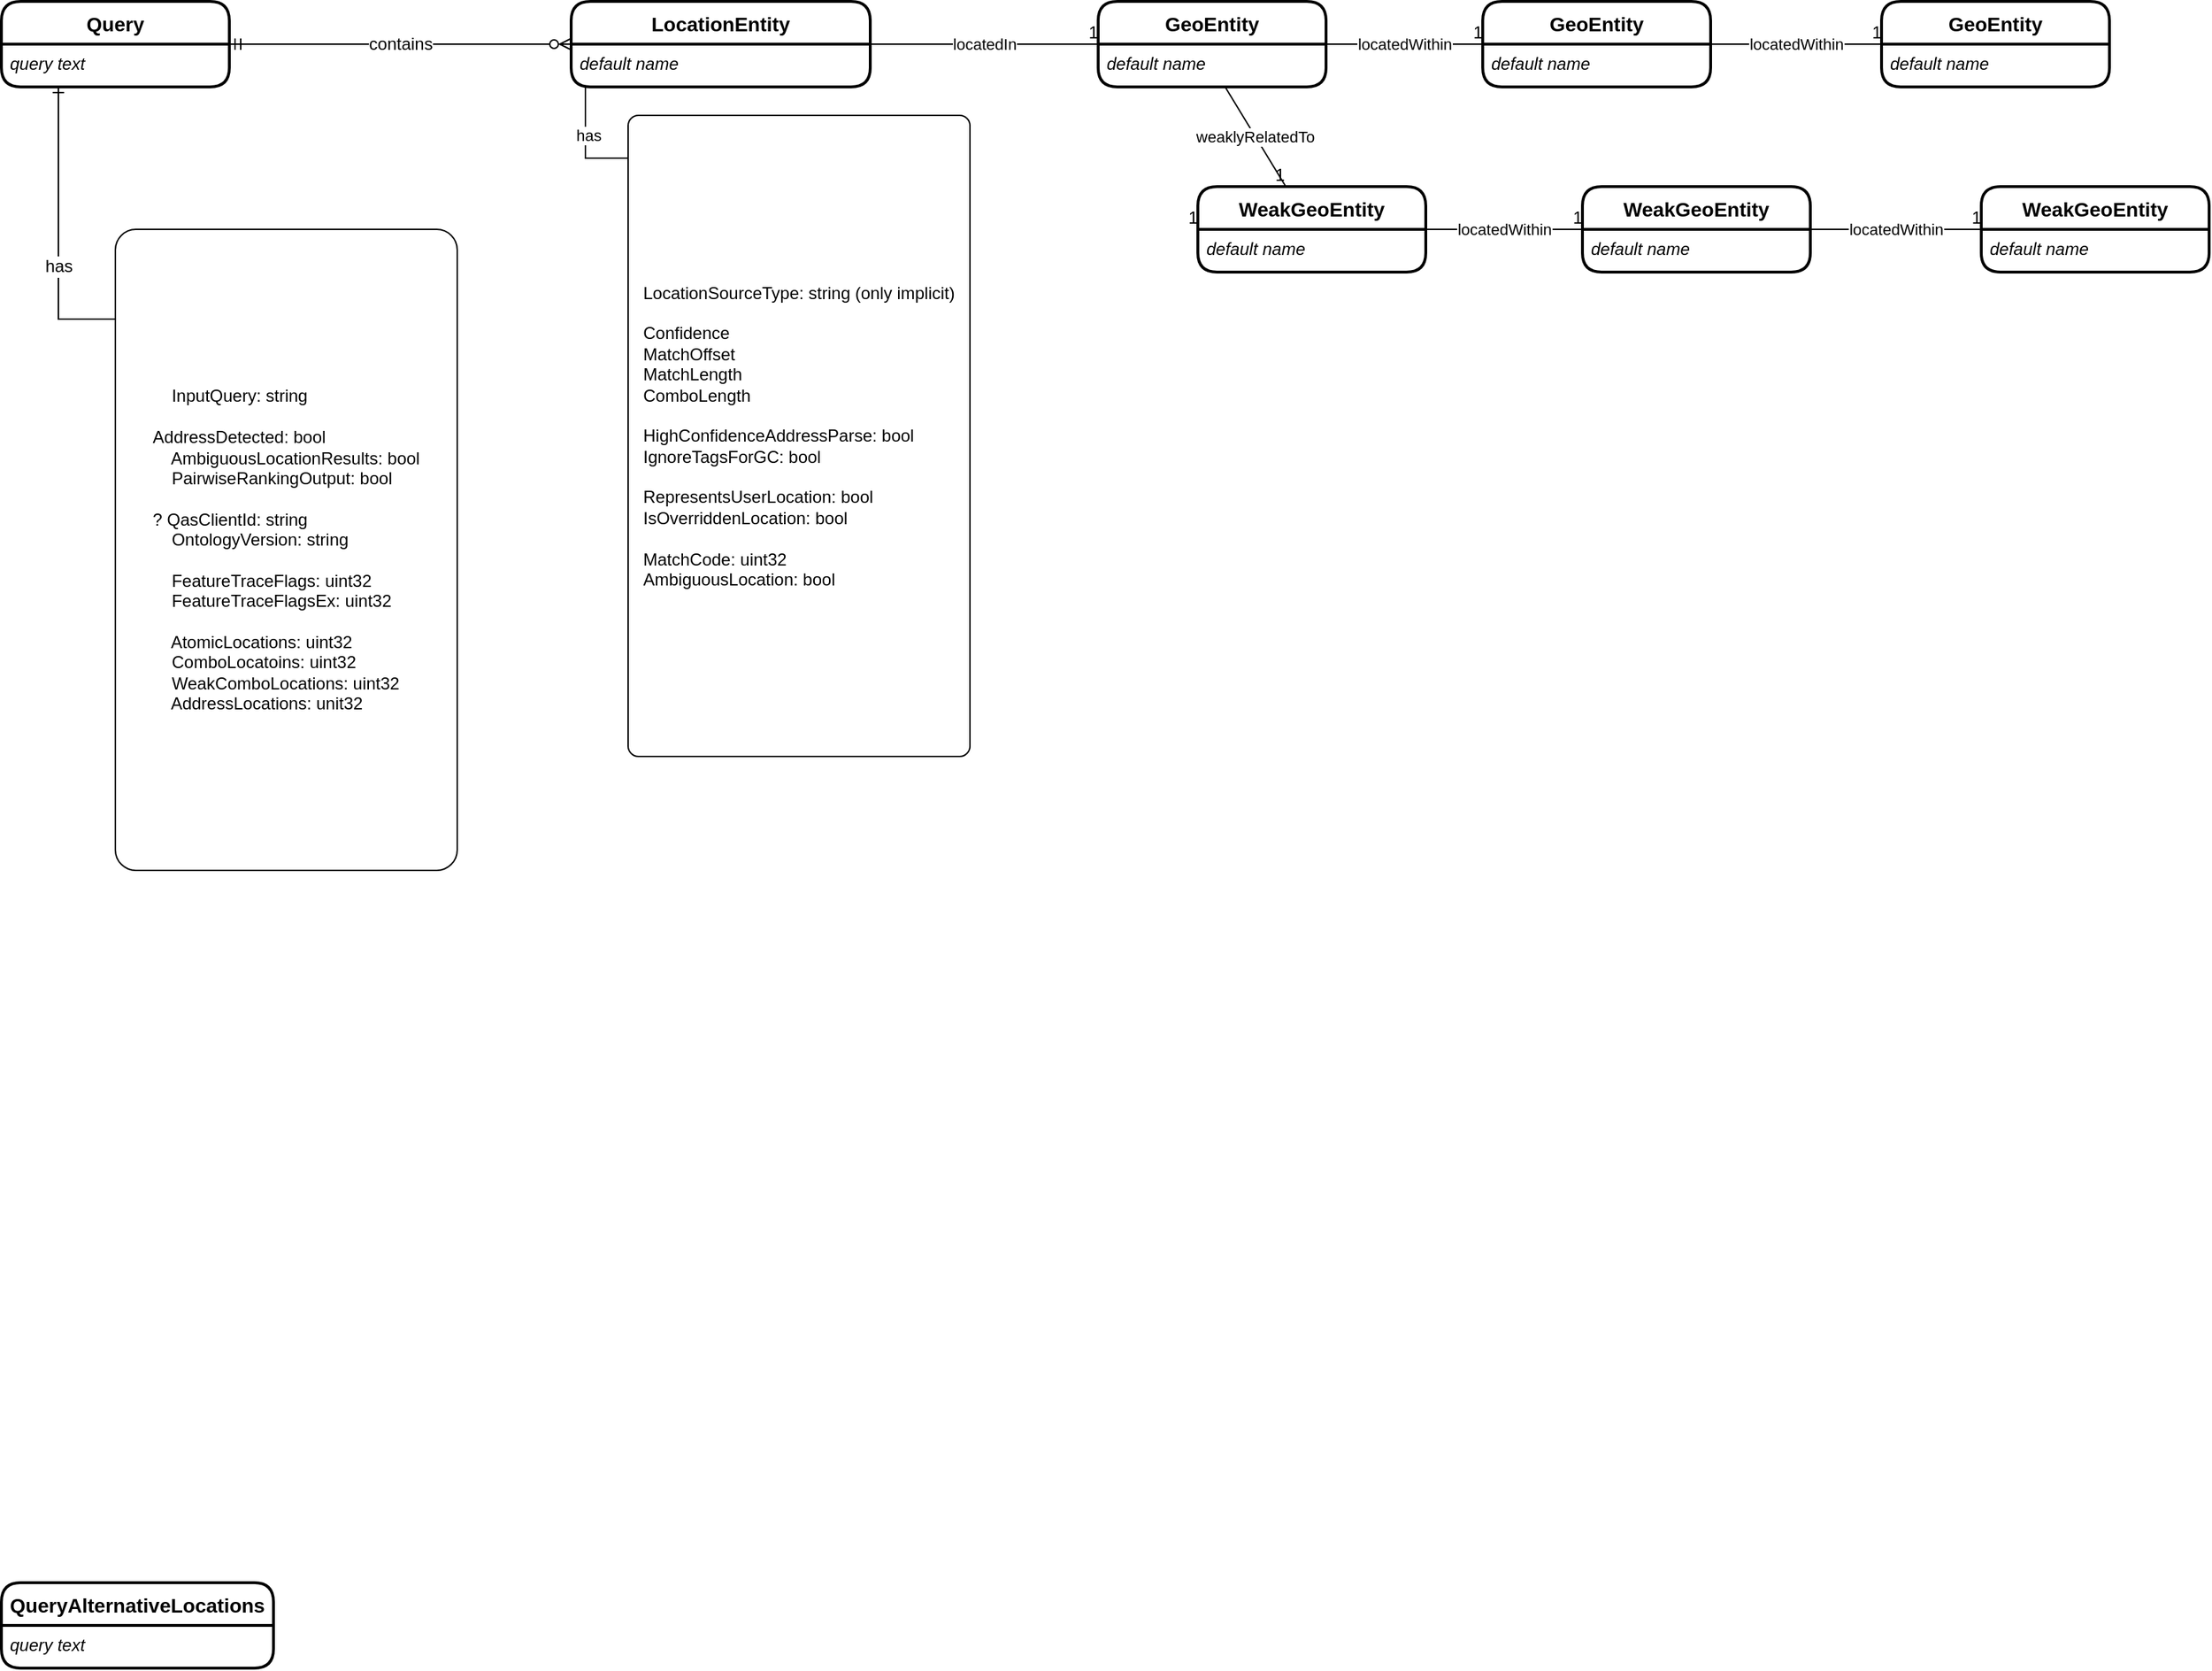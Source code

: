<mxfile version="16.5.5" type="github">
  <diagram id="R2lEEEUBdFMjLlhIrx00" name="Page-1">
    <mxGraphModel dx="1422" dy="794" grid="1" gridSize="10" guides="1" tooltips="1" connect="1" arrows="1" fold="1" page="1" pageScale="1" pageWidth="850" pageHeight="1100" math="0" shadow="0" extFonts="Permanent Marker^https://fonts.googleapis.com/css?family=Permanent+Marker">
      <root>
        <mxCell id="0" />
        <mxCell id="1" parent="0" />
        <mxCell id="Tg9toBIDy_47bG0WhnQ1-31" value="Query" style="swimlane;childLayout=stackLayout;horizontal=1;startSize=30;horizontalStack=0;rounded=1;fontSize=14;fontStyle=1;strokeWidth=2;resizeParent=0;resizeLast=1;shadow=0;dashed=0;align=center;" vertex="1" parent="1">
          <mxGeometry x="40" y="40" width="160" height="60" as="geometry" />
        </mxCell>
        <mxCell id="Tg9toBIDy_47bG0WhnQ1-32" value="query text" style="align=left;strokeColor=none;fillColor=none;spacingLeft=4;fontSize=12;verticalAlign=top;resizable=0;rotatable=0;part=1;fontStyle=2" vertex="1" parent="Tg9toBIDy_47bG0WhnQ1-31">
          <mxGeometry y="30" width="160" height="30" as="geometry" />
        </mxCell>
        <mxCell id="Tg9toBIDy_47bG0WhnQ1-35" value="QueryAlternativeLocations" style="swimlane;childLayout=stackLayout;horizontal=1;startSize=30;horizontalStack=0;rounded=1;fontSize=14;fontStyle=1;strokeWidth=2;resizeParent=0;resizeLast=1;shadow=0;dashed=0;align=center;" vertex="1" parent="1">
          <mxGeometry x="40" y="1150" width="191" height="60" as="geometry" />
        </mxCell>
        <mxCell id="Tg9toBIDy_47bG0WhnQ1-36" value="query text" style="align=left;strokeColor=none;fillColor=none;spacingLeft=4;fontSize=12;verticalAlign=top;resizable=0;rotatable=0;part=1;fontStyle=2" vertex="1" parent="Tg9toBIDy_47bG0WhnQ1-35">
          <mxGeometry y="30" width="191" height="30" as="geometry" />
        </mxCell>
        <mxCell id="Tg9toBIDy_47bG0WhnQ1-38" value="&lt;div style=&quot;text-align: left&quot;&gt;&lt;span&gt;&amp;nbsp; &amp;nbsp; InputQuery: string&lt;/span&gt;&lt;/div&gt;&lt;div style=&quot;text-align: left&quot;&gt;&lt;span&gt;&lt;br&gt;&lt;/span&gt;&lt;/div&gt;&lt;div style=&quot;text-align: left&quot;&gt;&lt;span&gt;AddressDetected: bool&lt;/span&gt;&lt;/div&gt;&lt;div style=&quot;text-align: left&quot;&gt;&lt;span&gt;&amp;nbsp; &amp;nbsp; AmbiguousLocationResults: bool&lt;/span&gt;&lt;/div&gt;&lt;div style=&quot;text-align: left&quot;&gt;&lt;span&gt;&amp;nbsp; &amp;nbsp; PairwiseRankingOutput: bool&lt;/span&gt;&lt;/div&gt;&lt;div style=&quot;text-align: left&quot;&gt;&lt;span&gt;&lt;br&gt;&lt;/span&gt;&lt;/div&gt;&lt;div style=&quot;text-align: left&quot;&gt;&lt;span&gt;? QasClientId: string&lt;/span&gt;&lt;/div&gt;&lt;div style=&quot;text-align: left&quot;&gt;&lt;span&gt;&amp;nbsp; &amp;nbsp; OntologyVersion: string&lt;br&gt;&lt;/span&gt;&lt;/div&gt;&lt;div style=&quot;text-align: left&quot;&gt;&lt;span&gt;&lt;br&gt;&lt;/span&gt;&lt;/div&gt;&lt;div style=&quot;text-align: left&quot;&gt;&lt;span&gt;&amp;nbsp; &amp;nbsp; FeatureTraceFlags: uint32&lt;/span&gt;&lt;/div&gt;&lt;div style=&quot;text-align: left&quot;&gt;&lt;span&gt;&amp;nbsp; &amp;nbsp; FeatureTraceFlagsEx: uint32&lt;/span&gt;&lt;/div&gt;&lt;div style=&quot;text-align: left&quot;&gt;&lt;span&gt;&lt;br&gt;&lt;/span&gt;&lt;/div&gt;&lt;div style=&quot;text-align: left&quot;&gt;&lt;span&gt;&amp;nbsp; &amp;nbsp; AtomicLocations: uint32&lt;/span&gt;&lt;/div&gt;&lt;div style=&quot;text-align: left&quot;&gt;&lt;span&gt;&amp;nbsp; &amp;nbsp; ComboLocatoins: uint32&lt;/span&gt;&lt;/div&gt;&lt;div style=&quot;text-align: left&quot;&gt;&lt;span&gt;&amp;nbsp; &amp;nbsp; WeakComboLocations: uint32&lt;/span&gt;&lt;/div&gt;&lt;div style=&quot;text-align: left&quot;&gt;&lt;span&gt;&amp;nbsp; &amp;nbsp; AddressLocations: unit32&lt;/span&gt;&lt;/div&gt;" style="rounded=1;arcSize=6;whiteSpace=wrap;html=1;align=center;" vertex="1" parent="1">
          <mxGeometry x="120" y="200" width="240" height="450" as="geometry" />
        </mxCell>
        <mxCell id="Tg9toBIDy_47bG0WhnQ1-42" value="has" style="edgeStyle=orthogonalEdgeStyle;fontSize=12;html=1;endArrow=ERone;endFill=1;rounded=0;entryX=0.25;entryY=1;entryDx=0;entryDy=0;exitX=0;exitY=0.25;exitDx=0;exitDy=0;" edge="1" parent="1" source="Tg9toBIDy_47bG0WhnQ1-38" target="Tg9toBIDy_47bG0WhnQ1-32">
          <mxGeometry width="100" height="100" relative="1" as="geometry">
            <mxPoint x="100" y="580" as="sourcePoint" />
            <mxPoint x="70" y="140" as="targetPoint" />
            <Array as="points">
              <mxPoint x="80" y="263" />
            </Array>
          </mxGeometry>
        </mxCell>
        <mxCell id="Tg9toBIDy_47bG0WhnQ1-46" value="contains" style="edgeStyle=entityRelationEdgeStyle;fontSize=12;html=1;endArrow=ERzeroToMany;startArrow=ERmandOne;rounded=0;" edge="1" parent="1" source="Tg9toBIDy_47bG0WhnQ1-31" target="Tg9toBIDy_47bG0WhnQ1-66">
          <mxGeometry width="100" height="100" relative="1" as="geometry">
            <mxPoint x="350" y="470" as="sourcePoint" />
            <mxPoint x="440" y="70" as="targetPoint" />
          </mxGeometry>
        </mxCell>
        <mxCell id="Tg9toBIDy_47bG0WhnQ1-48" value="&lt;div style=&quot;text-align: left&quot;&gt;LocationSourceType: string (only implicit)&lt;/div&gt;&lt;div style=&quot;text-align: left&quot;&gt;&lt;br&gt;&lt;/div&gt;&lt;div style=&quot;text-align: left&quot;&gt;&lt;div&gt;Confidence&lt;/div&gt;&lt;div&gt;MatchOffset&lt;/div&gt;&lt;div&gt;MatchLength&lt;/div&gt;&lt;div&gt;ComboLength&lt;/div&gt;&lt;div&gt;&lt;br&gt;&lt;/div&gt;&lt;div&gt;&lt;div&gt;HighConfidenceAddressParse: bool&lt;br&gt;&lt;/div&gt;&lt;div&gt;IgnoreTagsForGC: bool&lt;/div&gt;&lt;/div&gt;&lt;div&gt;&lt;br&gt;&lt;/div&gt;&lt;div&gt;&lt;div&gt;RepresentsUserLocation: bool&lt;/div&gt;&lt;div&gt;IsOverriddenLocation: bool&lt;/div&gt;&lt;/div&gt;&lt;div&gt;&lt;br&gt;&lt;/div&gt;&lt;div&gt;MatchCode: uint32&lt;/div&gt;&lt;div&gt;AmbiguousLocation: bool&lt;/div&gt;&lt;/div&gt;" style="rounded=1;arcSize=3;whiteSpace=wrap;html=1;align=center;" vertex="1" parent="1">
          <mxGeometry x="480" y="120" width="240" height="450" as="geometry" />
        </mxCell>
        <mxCell id="Tg9toBIDy_47bG0WhnQ1-53" value="locatedIn" style="endArrow=none;html=1;rounded=0;" edge="1" parent="1" source="Tg9toBIDy_47bG0WhnQ1-66" target="Tg9toBIDy_47bG0WhnQ1-62">
          <mxGeometry relative="1" as="geometry">
            <mxPoint x="680" y="70" as="sourcePoint" />
            <mxPoint x="850" y="90" as="targetPoint" />
          </mxGeometry>
        </mxCell>
        <mxCell id="Tg9toBIDy_47bG0WhnQ1-54" value="1" style="resizable=0;html=1;align=right;verticalAlign=bottom;" connectable="0" vertex="1" parent="Tg9toBIDy_47bG0WhnQ1-53">
          <mxGeometry x="1" relative="1" as="geometry" />
        </mxCell>
        <mxCell id="Tg9toBIDy_47bG0WhnQ1-56" value="locatedWithin" style="endArrow=none;html=1;rounded=0;" edge="1" parent="1" source="Tg9toBIDy_47bG0WhnQ1-62" target="Tg9toBIDy_47bG0WhnQ1-64">
          <mxGeometry relative="1" as="geometry">
            <mxPoint x="690" y="80" as="sourcePoint" />
            <mxPoint x="820" y="80" as="targetPoint" />
          </mxGeometry>
        </mxCell>
        <mxCell id="Tg9toBIDy_47bG0WhnQ1-57" value="1" style="resizable=0;html=1;align=right;verticalAlign=bottom;" connectable="0" vertex="1" parent="Tg9toBIDy_47bG0WhnQ1-56">
          <mxGeometry x="1" relative="1" as="geometry" />
        </mxCell>
        <mxCell id="Tg9toBIDy_47bG0WhnQ1-58" value="locatedWithin" style="endArrow=none;html=1;rounded=0;" edge="1" parent="1" source="Tg9toBIDy_47bG0WhnQ1-64" target="Tg9toBIDy_47bG0WhnQ1-68">
          <mxGeometry relative="1" as="geometry">
            <mxPoint x="1430" y="69.5" as="sourcePoint" />
            <mxPoint x="1350" y="70" as="targetPoint" />
          </mxGeometry>
        </mxCell>
        <mxCell id="Tg9toBIDy_47bG0WhnQ1-59" value="1" style="resizable=0;html=1;align=right;verticalAlign=bottom;" connectable="0" vertex="1" parent="Tg9toBIDy_47bG0WhnQ1-58">
          <mxGeometry x="1" relative="1" as="geometry" />
        </mxCell>
        <mxCell id="Tg9toBIDy_47bG0WhnQ1-60" value="" style="endArrow=none;html=1;rounded=0;edgeStyle=elbowEdgeStyle;" edge="1" parent="1" source="Tg9toBIDy_47bG0WhnQ1-67" target="Tg9toBIDy_47bG0WhnQ1-48">
          <mxGeometry relative="1" as="geometry">
            <mxPoint x="450" y="85" as="sourcePoint" />
            <mxPoint x="430" y="330" as="targetPoint" />
            <Array as="points">
              <mxPoint x="450" y="150" />
            </Array>
          </mxGeometry>
        </mxCell>
        <mxCell id="Tg9toBIDy_47bG0WhnQ1-61" value="has" style="edgeLabel;html=1;align=center;verticalAlign=middle;resizable=0;points=[];" vertex="1" connectable="0" parent="Tg9toBIDy_47bG0WhnQ1-60">
          <mxGeometry x="-0.158" y="2" relative="1" as="geometry">
            <mxPoint as="offset" />
          </mxGeometry>
        </mxCell>
        <mxCell id="Tg9toBIDy_47bG0WhnQ1-62" value="GeoEntity" style="swimlane;childLayout=stackLayout;horizontal=1;startSize=30;horizontalStack=0;rounded=1;fontSize=14;fontStyle=1;strokeWidth=2;resizeParent=0;resizeLast=1;shadow=0;dashed=0;align=center;" vertex="1" parent="1">
          <mxGeometry x="810" y="40" width="160" height="60" as="geometry" />
        </mxCell>
        <mxCell id="Tg9toBIDy_47bG0WhnQ1-63" value="default name" style="align=left;strokeColor=none;fillColor=none;spacingLeft=4;fontSize=12;verticalAlign=top;resizable=0;rotatable=0;part=1;fontStyle=2" vertex="1" parent="Tg9toBIDy_47bG0WhnQ1-62">
          <mxGeometry y="30" width="160" height="30" as="geometry" />
        </mxCell>
        <mxCell id="Tg9toBIDy_47bG0WhnQ1-64" value="GeoEntity" style="swimlane;childLayout=stackLayout;horizontal=1;startSize=30;horizontalStack=0;rounded=1;fontSize=14;fontStyle=1;strokeWidth=2;resizeParent=0;resizeLast=1;shadow=0;dashed=0;align=center;" vertex="1" parent="1">
          <mxGeometry x="1080" y="40" width="160" height="60" as="geometry" />
        </mxCell>
        <mxCell id="Tg9toBIDy_47bG0WhnQ1-65" value="default name" style="align=left;strokeColor=none;fillColor=none;spacingLeft=4;fontSize=12;verticalAlign=top;resizable=0;rotatable=0;part=1;fontStyle=2" vertex="1" parent="Tg9toBIDy_47bG0WhnQ1-64">
          <mxGeometry y="30" width="160" height="30" as="geometry" />
        </mxCell>
        <mxCell id="Tg9toBIDy_47bG0WhnQ1-66" value="LocationEntity" style="swimlane;childLayout=stackLayout;horizontal=1;startSize=30;horizontalStack=0;rounded=1;fontSize=14;fontStyle=1;strokeWidth=2;resizeParent=0;resizeLast=1;shadow=0;dashed=0;align=center;" vertex="1" parent="1">
          <mxGeometry x="440" y="40" width="210" height="60" as="geometry" />
        </mxCell>
        <mxCell id="Tg9toBIDy_47bG0WhnQ1-67" value="default name" style="align=left;strokeColor=none;fillColor=none;spacingLeft=4;fontSize=12;verticalAlign=top;resizable=0;rotatable=0;part=1;fontStyle=2" vertex="1" parent="Tg9toBIDy_47bG0WhnQ1-66">
          <mxGeometry y="30" width="210" height="30" as="geometry" />
        </mxCell>
        <mxCell id="Tg9toBIDy_47bG0WhnQ1-68" value="GeoEntity" style="swimlane;childLayout=stackLayout;horizontal=1;startSize=30;horizontalStack=0;rounded=1;fontSize=14;fontStyle=1;strokeWidth=2;resizeParent=0;resizeLast=1;shadow=0;dashed=0;align=center;" vertex="1" parent="1">
          <mxGeometry x="1360" y="40" width="160" height="60" as="geometry" />
        </mxCell>
        <mxCell id="Tg9toBIDy_47bG0WhnQ1-69" value="default name" style="align=left;strokeColor=none;fillColor=none;spacingLeft=4;fontSize=12;verticalAlign=top;resizable=0;rotatable=0;part=1;fontStyle=2" vertex="1" parent="Tg9toBIDy_47bG0WhnQ1-68">
          <mxGeometry y="30" width="160" height="30" as="geometry" />
        </mxCell>
        <mxCell id="Tg9toBIDy_47bG0WhnQ1-70" value="1" style="resizable=0;html=1;align=right;verticalAlign=bottom;" connectable="0" vertex="1" parent="1">
          <mxGeometry x="880" y="200" as="geometry" />
        </mxCell>
        <mxCell id="Tg9toBIDy_47bG0WhnQ1-71" value="locatedWithin" style="endArrow=none;html=1;rounded=0;" edge="1" parent="1" source="Tg9toBIDy_47bG0WhnQ1-75" target="Tg9toBIDy_47bG0WhnQ1-77">
          <mxGeometry relative="1" as="geometry">
            <mxPoint x="760" y="210" as="sourcePoint" />
            <mxPoint x="890" y="210" as="targetPoint" />
          </mxGeometry>
        </mxCell>
        <mxCell id="Tg9toBIDy_47bG0WhnQ1-72" value="1" style="resizable=0;html=1;align=right;verticalAlign=bottom;" connectable="0" vertex="1" parent="Tg9toBIDy_47bG0WhnQ1-71">
          <mxGeometry x="1" relative="1" as="geometry" />
        </mxCell>
        <mxCell id="Tg9toBIDy_47bG0WhnQ1-73" value="locatedWithin" style="endArrow=none;html=1;rounded=0;" edge="1" parent="1" source="Tg9toBIDy_47bG0WhnQ1-77" target="Tg9toBIDy_47bG0WhnQ1-79">
          <mxGeometry relative="1" as="geometry">
            <mxPoint x="1500" y="199.5" as="sourcePoint" />
            <mxPoint x="1420" y="200" as="targetPoint" />
          </mxGeometry>
        </mxCell>
        <mxCell id="Tg9toBIDy_47bG0WhnQ1-74" value="1" style="resizable=0;html=1;align=right;verticalAlign=bottom;" connectable="0" vertex="1" parent="Tg9toBIDy_47bG0WhnQ1-73">
          <mxGeometry x="1" relative="1" as="geometry" />
        </mxCell>
        <mxCell id="Tg9toBIDy_47bG0WhnQ1-75" value="WeakGeoEntity" style="swimlane;childLayout=stackLayout;horizontal=1;startSize=30;horizontalStack=0;rounded=1;fontSize=14;fontStyle=1;strokeWidth=2;resizeParent=0;resizeLast=1;shadow=0;dashed=0;align=center;" vertex="1" parent="1">
          <mxGeometry x="880" y="170" width="160" height="60" as="geometry" />
        </mxCell>
        <mxCell id="Tg9toBIDy_47bG0WhnQ1-76" value="default name" style="align=left;strokeColor=none;fillColor=none;spacingLeft=4;fontSize=12;verticalAlign=top;resizable=0;rotatable=0;part=1;fontStyle=2" vertex="1" parent="Tg9toBIDy_47bG0WhnQ1-75">
          <mxGeometry y="30" width="160" height="30" as="geometry" />
        </mxCell>
        <mxCell id="Tg9toBIDy_47bG0WhnQ1-77" value="WeakGeoEntity" style="swimlane;childLayout=stackLayout;horizontal=1;startSize=30;horizontalStack=0;rounded=1;fontSize=14;fontStyle=1;strokeWidth=2;resizeParent=0;resizeLast=1;shadow=0;dashed=0;align=center;" vertex="1" parent="1">
          <mxGeometry x="1150" y="170" width="160" height="60" as="geometry" />
        </mxCell>
        <mxCell id="Tg9toBIDy_47bG0WhnQ1-78" value="default name" style="align=left;strokeColor=none;fillColor=none;spacingLeft=4;fontSize=12;verticalAlign=top;resizable=0;rotatable=0;part=1;fontStyle=2" vertex="1" parent="Tg9toBIDy_47bG0WhnQ1-77">
          <mxGeometry y="30" width="160" height="30" as="geometry" />
        </mxCell>
        <mxCell id="Tg9toBIDy_47bG0WhnQ1-79" value="WeakGeoEntity" style="swimlane;childLayout=stackLayout;horizontal=1;startSize=30;horizontalStack=0;rounded=1;fontSize=14;fontStyle=1;strokeWidth=2;resizeParent=0;resizeLast=1;shadow=0;dashed=0;align=center;" vertex="1" parent="1">
          <mxGeometry x="1430" y="170" width="160" height="60" as="geometry" />
        </mxCell>
        <mxCell id="Tg9toBIDy_47bG0WhnQ1-80" value="default name" style="align=left;strokeColor=none;fillColor=none;spacingLeft=4;fontSize=12;verticalAlign=top;resizable=0;rotatable=0;part=1;fontStyle=2" vertex="1" parent="Tg9toBIDy_47bG0WhnQ1-79">
          <mxGeometry y="30" width="160" height="30" as="geometry" />
        </mxCell>
        <mxCell id="Tg9toBIDy_47bG0WhnQ1-81" value="weaklyRelatedTo" style="endArrow=none;html=1;rounded=0;" edge="1" parent="1" source="Tg9toBIDy_47bG0WhnQ1-63" target="Tg9toBIDy_47bG0WhnQ1-75">
          <mxGeometry relative="1" as="geometry">
            <mxPoint x="980" y="80" as="sourcePoint" />
            <mxPoint x="1090" y="80" as="targetPoint" />
          </mxGeometry>
        </mxCell>
        <mxCell id="Tg9toBIDy_47bG0WhnQ1-82" value="1" style="resizable=0;html=1;align=right;verticalAlign=bottom;" connectable="0" vertex="1" parent="Tg9toBIDy_47bG0WhnQ1-81">
          <mxGeometry x="1" relative="1" as="geometry" />
        </mxCell>
      </root>
    </mxGraphModel>
  </diagram>
</mxfile>
